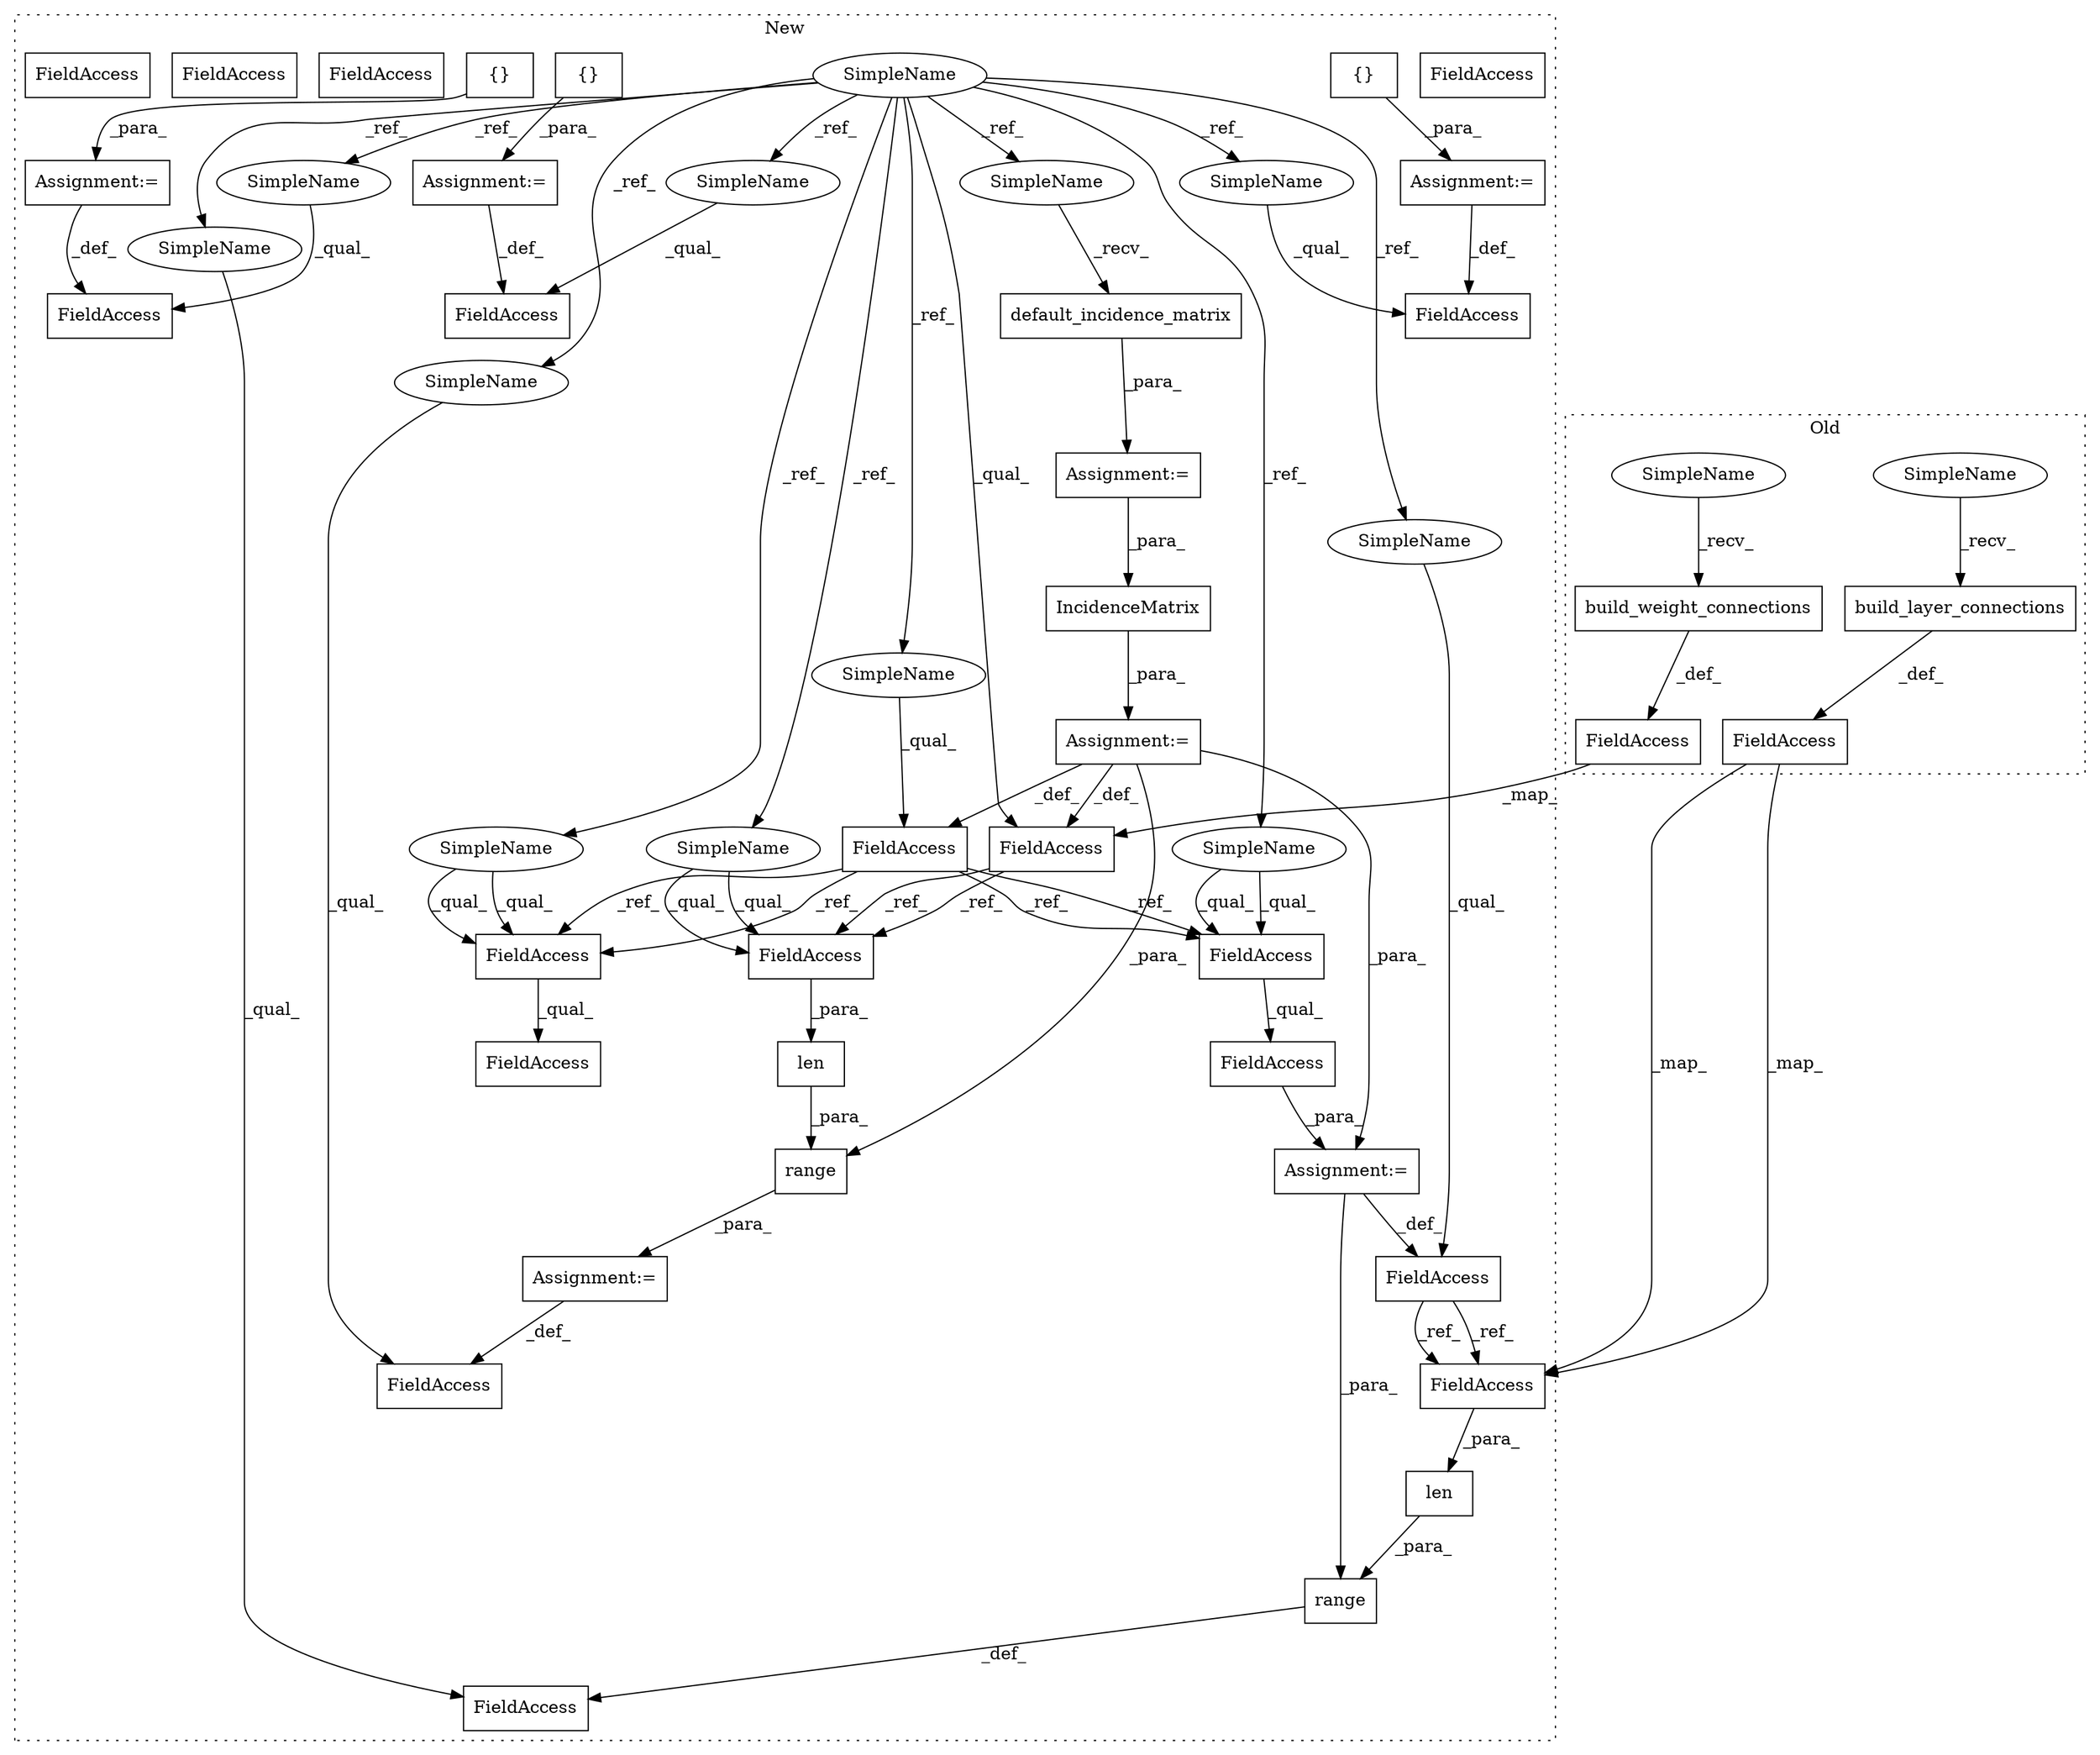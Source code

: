 digraph G {
subgraph cluster0 {
1 [label="build_weight_connections" a="32" s="5951" l="26" shape="box"];
10 [label="build_layer_connections" a="32" s="6011" l="25" shape="box"];
33 [label="FieldAccess" a="22" s="5922" l="23" shape="box"];
34 [label="FieldAccess" a="22" s="5983" l="22" shape="box"];
51 [label="SimpleName" a="42" s="5946" l="4" shape="ellipse"];
52 [label="SimpleName" a="42" s="6006" l="4" shape="ellipse"];
label = "Old";
style="dotted";
}
subgraph cluster1 {
2 [label="IncidenceMatrix" a="32" s="3686,3718" l="16,1" shape="box"];
3 [label="len" a="32" s="3979,4006" l="4,1" shape="box"];
4 [label="FieldAccess" a="22" s="3983" l="23" shape="box"];
5 [label="len" a="32" s="3916,3942" l="4,1" shape="box"];
6 [label="FieldAccess" a="22" s="3725" l="22" shape="box"];
7 [label="SimpleName" a="42" s="3529" l="4" shape="ellipse"];
8 [label="FieldAccess" a="22" s="4060" l="21" shape="box"];
9 [label="{}" a="4" s="4099" l="2" shape="box"];
11 [label="FieldAccess" a="22" s="3809" l="26" shape="box"];
12 [label="FieldAccess" a="22" s="3888" l="21" shape="box"];
13 [label="FieldAccess" a="22" s="3748" l="31" shape="box"];
14 [label="FieldAccess" a="22" s="4014" l="20" shape="box"];
15 [label="{}" a="4" s="4052" l="2" shape="box"];
16 [label="FieldAccess" a="22" s="3841" l="21" shape="box"];
17 [label="{}" a="4" s="3880" l="2" shape="box"];
18 [label="FieldAccess" a="22" s="3748" l="16" shape="box"];
19 [label="FieldAccess" a="22" s="3669" l="16" shape="box"];
20 [label="FieldAccess" a="22" s="3950" l="22" shape="box"];
21 [label="FieldAccess" a="22" s="3809" l="16" shape="box"];
22 [label="default_incidence_matrix" a="32" s="3637" l="26" shape="box"];
23 [label="range" a="32" s="3973,4007" l="6,1" shape="box"];
24 [label="Assignment:=" a="7" s="3685" l="1" shape="box"];
25 [label="range" a="32" s="3910,3943" l="6,1" shape="box"];
26 [label="Assignment:=" a="7" s="3862" l="1" shape="box"];
27 [label="Assignment:=" a="7" s="3747" l="1" shape="box"];
28 [label="Assignment:=" a="7" s="3631" l="1" shape="box"];
29 [label="Assignment:=" a="7" s="3972" l="1" shape="box"];
30 [label="Assignment:=" a="7" s="4081" l="1" shape="box"];
31 [label="Assignment:=" a="7" s="4034" l="1" shape="box"];
32 [label="FieldAccess" a="22" s="3785" l="23" shape="box"];
35 [label="FieldAccess" a="22" s="3920" l="22" shape="box"];
36 [label="SimpleName" a="42" s="3841" l="4" shape="ellipse"];
37 [label="SimpleName" a="42" s="3748" l="4" shape="ellipse"];
38 [label="SimpleName" a="42" s="3725" l="4" shape="ellipse"];
39 [label="SimpleName" a="42" s="3669" l="4" shape="ellipse"];
40 [label="SimpleName" a="42" s="3888" l="4" shape="ellipse"];
41 [label="SimpleName" a="42" s="3809" l="4" shape="ellipse"];
42 [label="SimpleName" a="42" s="4014" l="4" shape="ellipse"];
43 [label="SimpleName" a="42" s="4060" l="4" shape="ellipse"];
44 [label="SimpleName" a="42" s="3632" l="4" shape="ellipse"];
45 [label="SimpleName" a="42" s="3983" l="4" shape="ellipse"];
46 [label="SimpleName" a="42" s="3950" l="4" shape="ellipse"];
47 [label="FieldAccess" a="22" s="3920" l="22" shape="box"];
48 [label="FieldAccess" a="22" s="3748" l="16" shape="box"];
49 [label="FieldAccess" a="22" s="3809" l="16" shape="box"];
50 [label="FieldAccess" a="22" s="3983" l="23" shape="box"];
label = "New";
style="dotted";
}
1 -> 33 [label="_def_"];
2 -> 24 [label="_para_"];
3 -> 23 [label="_para_"];
5 -> 25 [label="_para_"];
6 -> 47 [label="_ref_"];
6 -> 47 [label="_ref_"];
7 -> 36 [label="_ref_"];
7 -> 42 [label="_ref_"];
7 -> 37 [label="_ref_"];
7 -> 39 [label="_ref_"];
7 -> 44 [label="_ref_"];
7 -> 46 [label="_ref_"];
7 -> 32 [label="_qual_"];
7 -> 43 [label="_ref_"];
7 -> 41 [label="_ref_"];
7 -> 45 [label="_ref_"];
7 -> 38 [label="_ref_"];
7 -> 40 [label="_ref_"];
9 -> 30 [label="_para_"];
10 -> 34 [label="_def_"];
13 -> 27 [label="_para_"];
15 -> 31 [label="_para_"];
17 -> 26 [label="_para_"];
19 -> 48 [label="_ref_"];
19 -> 48 [label="_ref_"];
19 -> 49 [label="_ref_"];
19 -> 49 [label="_ref_"];
22 -> 28 [label="_para_"];
23 -> 29 [label="_para_"];
24 -> 32 [label="_def_"];
24 -> 19 [label="_def_"];
24 -> 23 [label="_para_"];
24 -> 27 [label="_para_"];
25 -> 12 [label="_def_"];
26 -> 16 [label="_def_"];
27 -> 6 [label="_def_"];
27 -> 25 [label="_para_"];
28 -> 2 [label="_para_"];
29 -> 20 [label="_def_"];
30 -> 8 [label="_def_"];
31 -> 14 [label="_def_"];
32 -> 50 [label="_ref_"];
32 -> 50 [label="_ref_"];
33 -> 32 [label="_map_"];
34 -> 47 [label="_map_"];
34 -> 47 [label="_map_"];
36 -> 16 [label="_qual_"];
37 -> 48 [label="_qual_"];
37 -> 48 [label="_qual_"];
38 -> 6 [label="_qual_"];
39 -> 19 [label="_qual_"];
40 -> 12 [label="_qual_"];
41 -> 49 [label="_qual_"];
41 -> 49 [label="_qual_"];
42 -> 14 [label="_qual_"];
43 -> 8 [label="_qual_"];
44 -> 22 [label="_recv_"];
45 -> 50 [label="_qual_"];
45 -> 50 [label="_qual_"];
46 -> 20 [label="_qual_"];
47 -> 5 [label="_para_"];
48 -> 13 [label="_qual_"];
49 -> 11 [label="_qual_"];
50 -> 3 [label="_para_"];
51 -> 1 [label="_recv_"];
52 -> 10 [label="_recv_"];
}